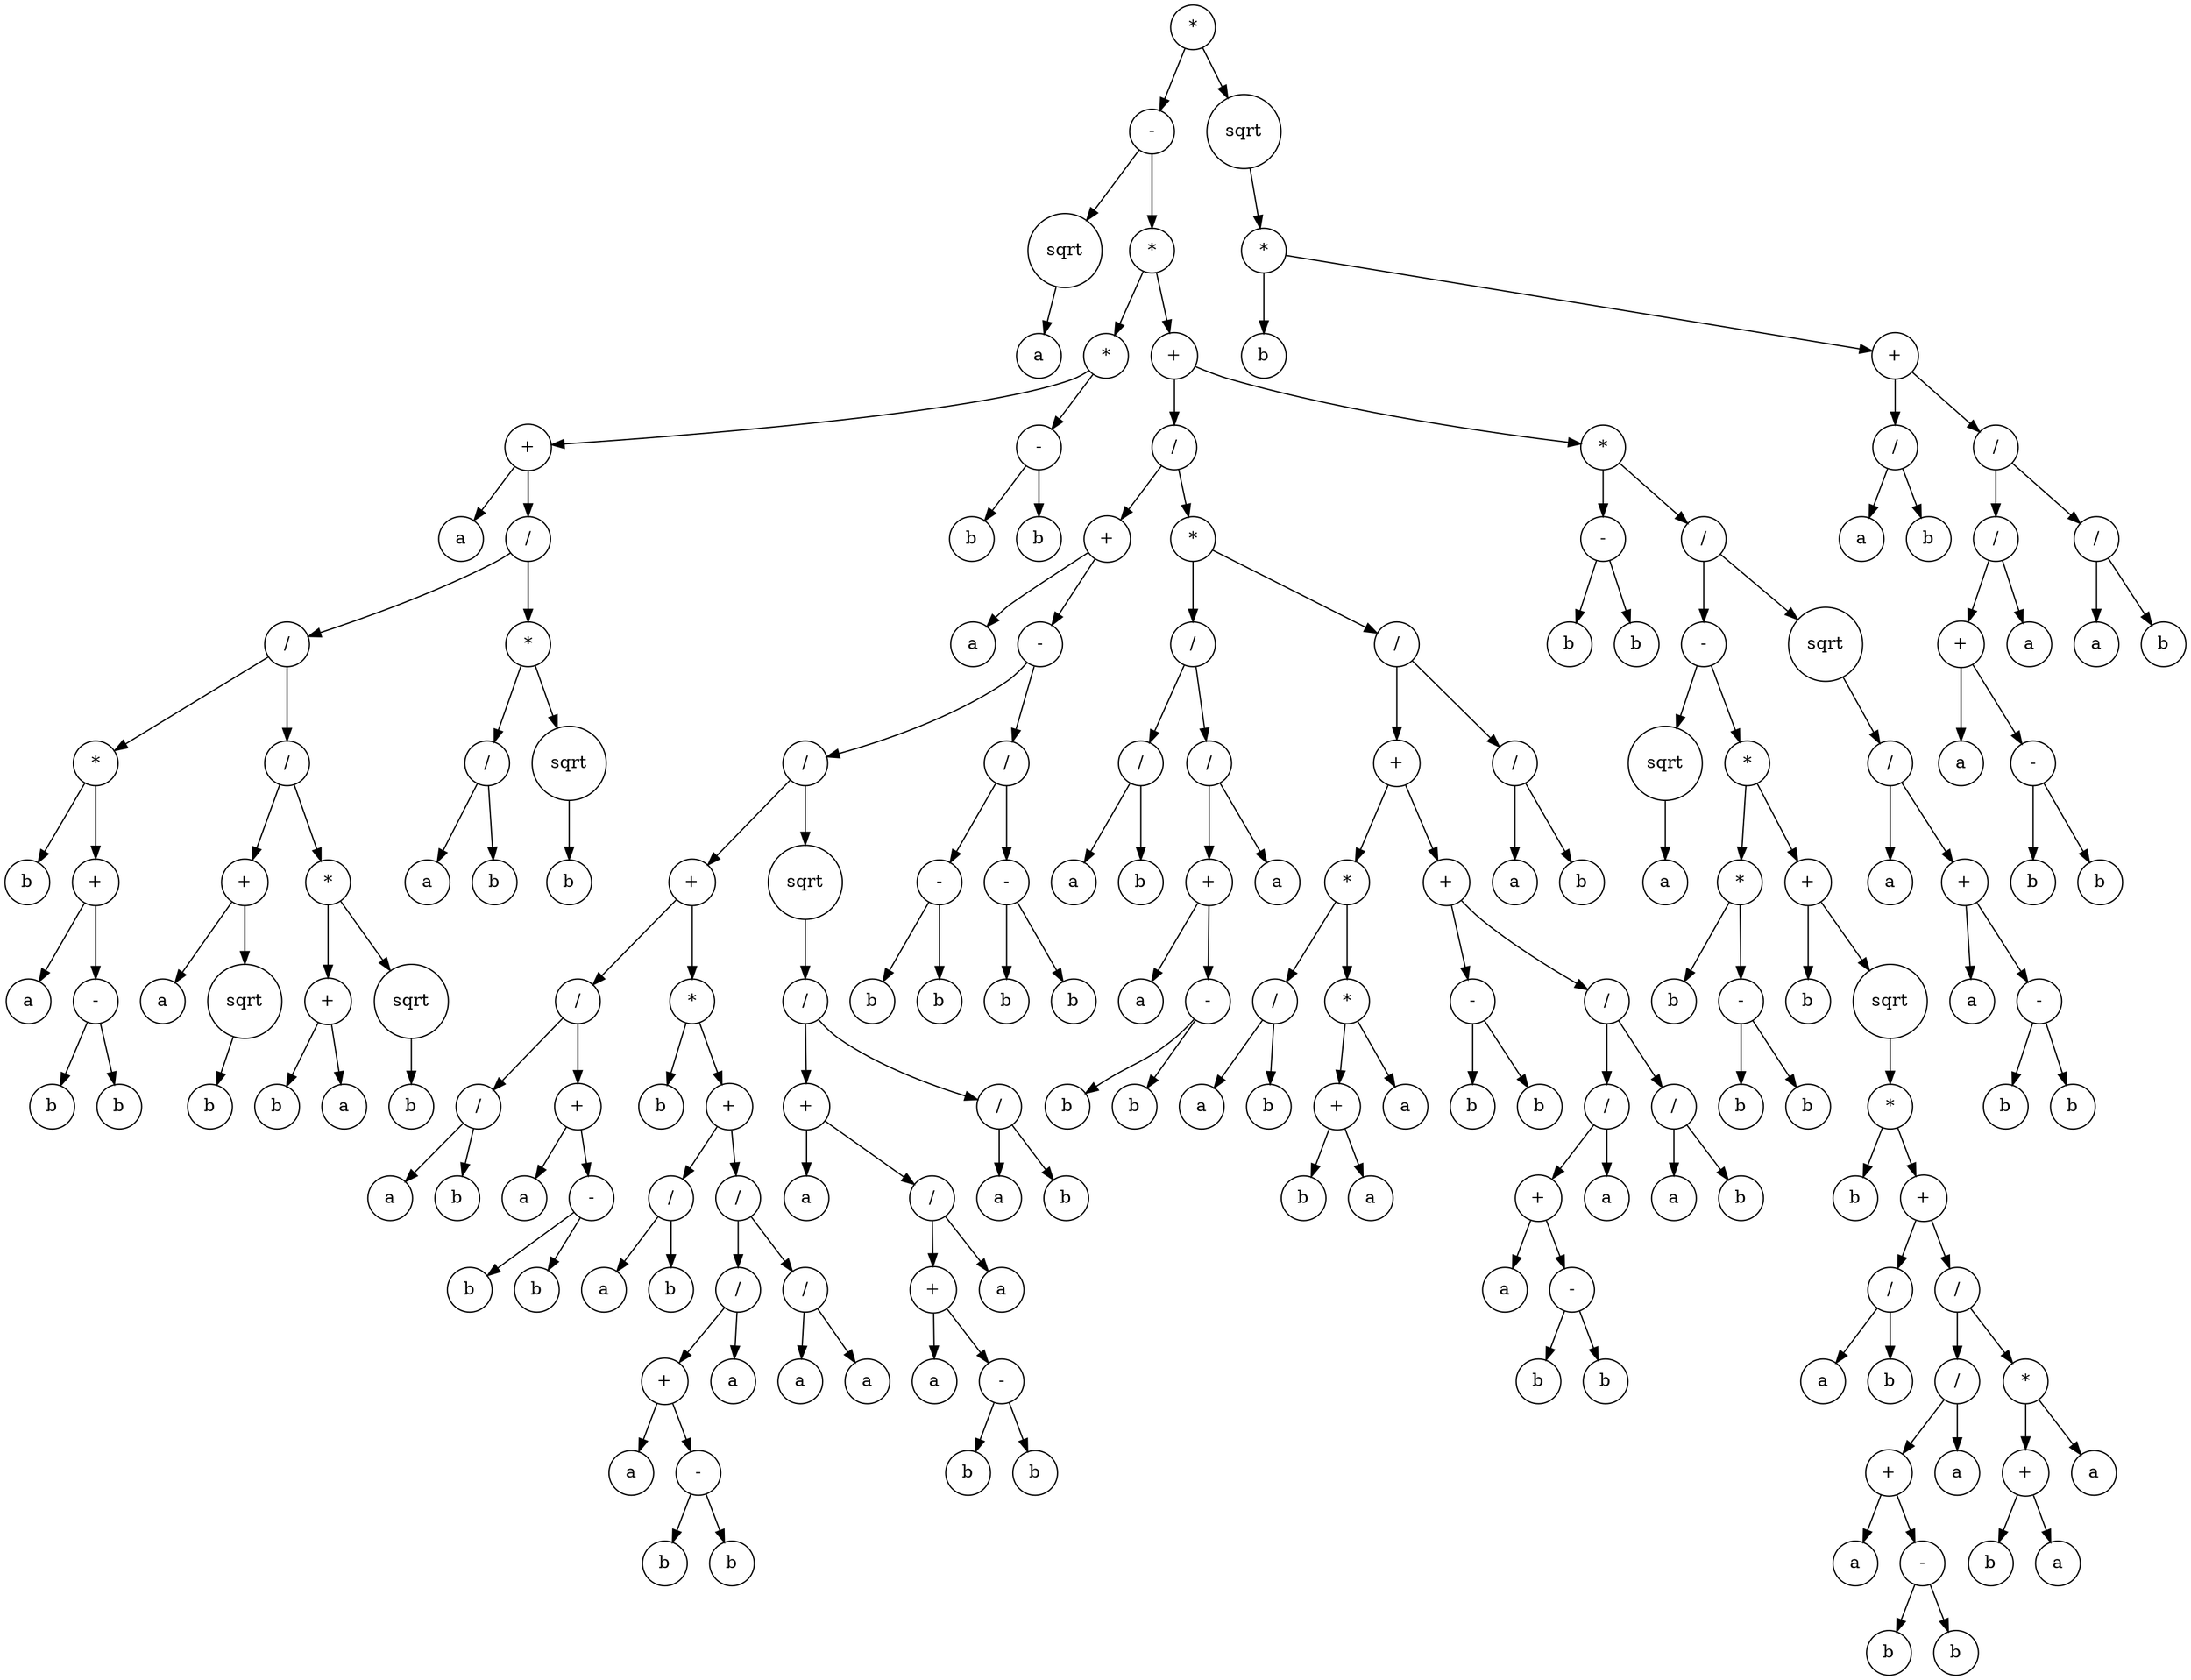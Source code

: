 digraph g {
graph [ordering=out];
node [shape=circle];
n[label = "*"];
n0[label = "-"];
n00[label = "sqrt"];
n000[label = "a"];
n00 -> n000;
n0 -> n00;
n01[label = "*"];
n010[label = "*"];
n0100[label = "+"];
n01000[label = "a"];
n0100 -> n01000;
n01001[label = "/"];
n010010[label = "/"];
n0100100[label = "*"];
n01001000[label = "b"];
n0100100 -> n01001000;
n01001001[label = "+"];
n010010010[label = "a"];
n01001001 -> n010010010;
n010010011[label = "-"];
n0100100110[label = "b"];
n010010011 -> n0100100110;
n0100100111[label = "b"];
n010010011 -> n0100100111;
n01001001 -> n010010011;
n0100100 -> n01001001;
n010010 -> n0100100;
n0100101[label = "/"];
n01001010[label = "+"];
n010010100[label = "a"];
n01001010 -> n010010100;
n010010101[label = "sqrt"];
n0100101010[label = "b"];
n010010101 -> n0100101010;
n01001010 -> n010010101;
n0100101 -> n01001010;
n01001011[label = "*"];
n010010110[label = "+"];
n0100101100[label = "b"];
n010010110 -> n0100101100;
n0100101101[label = "a"];
n010010110 -> n0100101101;
n01001011 -> n010010110;
n010010111[label = "sqrt"];
n0100101110[label = "b"];
n010010111 -> n0100101110;
n01001011 -> n010010111;
n0100101 -> n01001011;
n010010 -> n0100101;
n01001 -> n010010;
n010011[label = "*"];
n0100110[label = "/"];
n01001100[label = "a"];
n0100110 -> n01001100;
n01001101[label = "b"];
n0100110 -> n01001101;
n010011 -> n0100110;
n0100111[label = "sqrt"];
n01001110[label = "b"];
n0100111 -> n01001110;
n010011 -> n0100111;
n01001 -> n010011;
n0100 -> n01001;
n010 -> n0100;
n0101[label = "-"];
n01010[label = "b"];
n0101 -> n01010;
n01011[label = "b"];
n0101 -> n01011;
n010 -> n0101;
n01 -> n010;
n011[label = "+"];
n0110[label = "/"];
n01100[label = "+"];
n011000[label = "a"];
n01100 -> n011000;
n011001[label = "-"];
n0110010[label = "/"];
n01100100[label = "+"];
n011001000[label = "/"];
n0110010000[label = "/"];
n01100100000[label = "a"];
n0110010000 -> n01100100000;
n01100100001[label = "b"];
n0110010000 -> n01100100001;
n011001000 -> n0110010000;
n0110010001[label = "+"];
n01100100010[label = "a"];
n0110010001 -> n01100100010;
n01100100011[label = "-"];
n011001000110[label = "b"];
n01100100011 -> n011001000110;
n011001000111[label = "b"];
n01100100011 -> n011001000111;
n0110010001 -> n01100100011;
n011001000 -> n0110010001;
n01100100 -> n011001000;
n011001001[label = "*"];
n0110010010[label = "b"];
n011001001 -> n0110010010;
n0110010011[label = "+"];
n01100100110[label = "/"];
n011001001100[label = "a"];
n01100100110 -> n011001001100;
n011001001101[label = "b"];
n01100100110 -> n011001001101;
n0110010011 -> n01100100110;
n01100100111[label = "/"];
n011001001110[label = "/"];
n0110010011100[label = "+"];
n01100100111000[label = "a"];
n0110010011100 -> n01100100111000;
n01100100111001[label = "-"];
n011001001110010[label = "b"];
n01100100111001 -> n011001001110010;
n011001001110011[label = "b"];
n01100100111001 -> n011001001110011;
n0110010011100 -> n01100100111001;
n011001001110 -> n0110010011100;
n0110010011101[label = "a"];
n011001001110 -> n0110010011101;
n01100100111 -> n011001001110;
n011001001111[label = "/"];
n0110010011110[label = "a"];
n011001001111 -> n0110010011110;
n0110010011111[label = "a"];
n011001001111 -> n0110010011111;
n01100100111 -> n011001001111;
n0110010011 -> n01100100111;
n011001001 -> n0110010011;
n01100100 -> n011001001;
n0110010 -> n01100100;
n01100101[label = "sqrt"];
n011001010[label = "/"];
n0110010100[label = "+"];
n01100101000[label = "a"];
n0110010100 -> n01100101000;
n01100101001[label = "/"];
n011001010010[label = "+"];
n0110010100100[label = "a"];
n011001010010 -> n0110010100100;
n0110010100101[label = "-"];
n01100101001010[label = "b"];
n0110010100101 -> n01100101001010;
n01100101001011[label = "b"];
n0110010100101 -> n01100101001011;
n011001010010 -> n0110010100101;
n01100101001 -> n011001010010;
n011001010011[label = "a"];
n01100101001 -> n011001010011;
n0110010100 -> n01100101001;
n011001010 -> n0110010100;
n0110010101[label = "/"];
n01100101010[label = "a"];
n0110010101 -> n01100101010;
n01100101011[label = "b"];
n0110010101 -> n01100101011;
n011001010 -> n0110010101;
n01100101 -> n011001010;
n0110010 -> n01100101;
n011001 -> n0110010;
n0110011[label = "/"];
n01100110[label = "-"];
n011001100[label = "b"];
n01100110 -> n011001100;
n011001101[label = "b"];
n01100110 -> n011001101;
n0110011 -> n01100110;
n01100111[label = "-"];
n011001110[label = "b"];
n01100111 -> n011001110;
n011001111[label = "b"];
n01100111 -> n011001111;
n0110011 -> n01100111;
n011001 -> n0110011;
n01100 -> n011001;
n0110 -> n01100;
n01101[label = "*"];
n011010[label = "/"];
n0110100[label = "/"];
n01101000[label = "a"];
n0110100 -> n01101000;
n01101001[label = "b"];
n0110100 -> n01101001;
n011010 -> n0110100;
n0110101[label = "/"];
n01101010[label = "+"];
n011010100[label = "a"];
n01101010 -> n011010100;
n011010101[label = "-"];
n0110101010[label = "b"];
n011010101 -> n0110101010;
n0110101011[label = "b"];
n011010101 -> n0110101011;
n01101010 -> n011010101;
n0110101 -> n01101010;
n01101011[label = "a"];
n0110101 -> n01101011;
n011010 -> n0110101;
n01101 -> n011010;
n011011[label = "/"];
n0110110[label = "+"];
n01101100[label = "*"];
n011011000[label = "/"];
n0110110000[label = "a"];
n011011000 -> n0110110000;
n0110110001[label = "b"];
n011011000 -> n0110110001;
n01101100 -> n011011000;
n011011001[label = "*"];
n0110110010[label = "+"];
n01101100100[label = "b"];
n0110110010 -> n01101100100;
n01101100101[label = "a"];
n0110110010 -> n01101100101;
n011011001 -> n0110110010;
n0110110011[label = "a"];
n011011001 -> n0110110011;
n01101100 -> n011011001;
n0110110 -> n01101100;
n01101101[label = "+"];
n011011010[label = "-"];
n0110110100[label = "b"];
n011011010 -> n0110110100;
n0110110101[label = "b"];
n011011010 -> n0110110101;
n01101101 -> n011011010;
n011011011[label = "/"];
n0110110110[label = "/"];
n01101101100[label = "+"];
n011011011000[label = "a"];
n01101101100 -> n011011011000;
n011011011001[label = "-"];
n0110110110010[label = "b"];
n011011011001 -> n0110110110010;
n0110110110011[label = "b"];
n011011011001 -> n0110110110011;
n01101101100 -> n011011011001;
n0110110110 -> n01101101100;
n01101101101[label = "a"];
n0110110110 -> n01101101101;
n011011011 -> n0110110110;
n0110110111[label = "/"];
n01101101110[label = "a"];
n0110110111 -> n01101101110;
n01101101111[label = "b"];
n0110110111 -> n01101101111;
n011011011 -> n0110110111;
n01101101 -> n011011011;
n0110110 -> n01101101;
n011011 -> n0110110;
n0110111[label = "/"];
n01101110[label = "a"];
n0110111 -> n01101110;
n01101111[label = "b"];
n0110111 -> n01101111;
n011011 -> n0110111;
n01101 -> n011011;
n0110 -> n01101;
n011 -> n0110;
n0111[label = "*"];
n01110[label = "-"];
n011100[label = "b"];
n01110 -> n011100;
n011101[label = "b"];
n01110 -> n011101;
n0111 -> n01110;
n01111[label = "/"];
n011110[label = "-"];
n0111100[label = "sqrt"];
n01111000[label = "a"];
n0111100 -> n01111000;
n011110 -> n0111100;
n0111101[label = "*"];
n01111010[label = "*"];
n011110100[label = "b"];
n01111010 -> n011110100;
n011110101[label = "-"];
n0111101010[label = "b"];
n011110101 -> n0111101010;
n0111101011[label = "b"];
n011110101 -> n0111101011;
n01111010 -> n011110101;
n0111101 -> n01111010;
n01111011[label = "+"];
n011110110[label = "b"];
n01111011 -> n011110110;
n011110111[label = "sqrt"];
n0111101110[label = "*"];
n01111011100[label = "b"];
n0111101110 -> n01111011100;
n01111011101[label = "+"];
n011110111010[label = "/"];
n0111101110100[label = "a"];
n011110111010 -> n0111101110100;
n0111101110101[label = "b"];
n011110111010 -> n0111101110101;
n01111011101 -> n011110111010;
n011110111011[label = "/"];
n0111101110110[label = "/"];
n01111011101100[label = "+"];
n011110111011000[label = "a"];
n01111011101100 -> n011110111011000;
n011110111011001[label = "-"];
n0111101110110010[label = "b"];
n011110111011001 -> n0111101110110010;
n0111101110110011[label = "b"];
n011110111011001 -> n0111101110110011;
n01111011101100 -> n011110111011001;
n0111101110110 -> n01111011101100;
n01111011101101[label = "a"];
n0111101110110 -> n01111011101101;
n011110111011 -> n0111101110110;
n0111101110111[label = "*"];
n01111011101110[label = "+"];
n011110111011100[label = "b"];
n01111011101110 -> n011110111011100;
n011110111011101[label = "a"];
n01111011101110 -> n011110111011101;
n0111101110111 -> n01111011101110;
n01111011101111[label = "a"];
n0111101110111 -> n01111011101111;
n011110111011 -> n0111101110111;
n01111011101 -> n011110111011;
n0111101110 -> n01111011101;
n011110111 -> n0111101110;
n01111011 -> n011110111;
n0111101 -> n01111011;
n011110 -> n0111101;
n01111 -> n011110;
n011111[label = "sqrt"];
n0111110[label = "/"];
n01111100[label = "a"];
n0111110 -> n01111100;
n01111101[label = "+"];
n011111010[label = "a"];
n01111101 -> n011111010;
n011111011[label = "-"];
n0111110110[label = "b"];
n011111011 -> n0111110110;
n0111110111[label = "b"];
n011111011 -> n0111110111;
n01111101 -> n011111011;
n0111110 -> n01111101;
n011111 -> n0111110;
n01111 -> n011111;
n0111 -> n01111;
n011 -> n0111;
n01 -> n011;
n0 -> n01;
n -> n0;
n1[label = "sqrt"];
n10[label = "*"];
n100[label = "b"];
n10 -> n100;
n101[label = "+"];
n1010[label = "/"];
n10100[label = "a"];
n1010 -> n10100;
n10101[label = "b"];
n1010 -> n10101;
n101 -> n1010;
n1011[label = "/"];
n10110[label = "/"];
n101100[label = "+"];
n1011000[label = "a"];
n101100 -> n1011000;
n1011001[label = "-"];
n10110010[label = "b"];
n1011001 -> n10110010;
n10110011[label = "b"];
n1011001 -> n10110011;
n101100 -> n1011001;
n10110 -> n101100;
n101101[label = "a"];
n10110 -> n101101;
n1011 -> n10110;
n10111[label = "/"];
n101110[label = "a"];
n10111 -> n101110;
n101111[label = "b"];
n10111 -> n101111;
n1011 -> n10111;
n101 -> n1011;
n10 -> n101;
n1 -> n10;
n -> n1;
}
